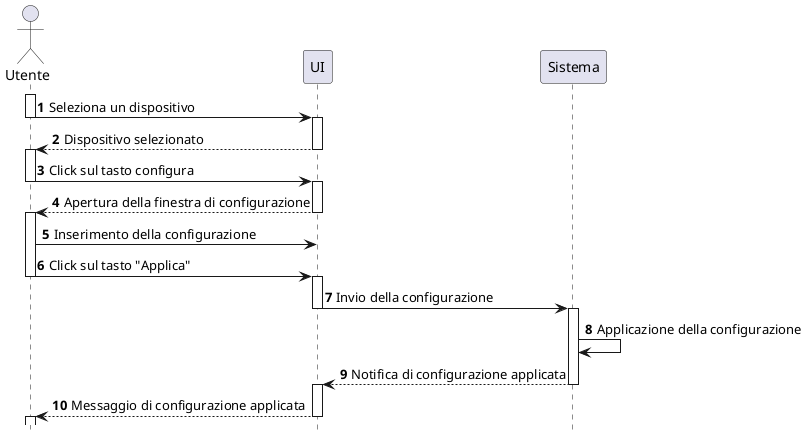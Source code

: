 
  ┌─┐
  ║"│
  └┬┘
  ┌┼┐
   │                                          ┌──┐                                   ┌───────┐
  ┌┴┐                                         │UI│                                   │Sistema│
Utente                                        └┬─┘                                   └───┬───┘
 ┌┴┐        1 Seleziona un dispositivo        ┌┴┐                                        │
 │ │ ────────────────────────────────────────>│ │                                        │
 └┬┘                                          │ │                                        │
  │         2 Dispositivo selezionato         │ │                                        │
  │ <─ ─ ─ ─ ─ ─ ─ ─ ─ ─ ─ ─ ─ ─ ─ ─ ─ ─ ─ ─ ─│ │                                        │
  │                                           └┬┘                                        │
  │         3 Click sul tasto configura        │                                         │
  │ ───────────────────────────────────────────>                                         │
  │                                            │                                         │
  │ 4 Apertura della finestra di configurazione│                                         │
  │ <─ ─ ─ ─ ─ ─ ─ ─ ─ ─ ─ ─ ─ ─ ─ ─ ─ ─ ─ ─ ─ ─                                         │
  │                                            │                                         │
  │     5 Inserimento della configurazione     │                                         │
  │ ───────────────────────────────────────────>                                         │
  │                                            │                                         │
  │        6 Click sul tasto "Applica"        ┌┴┐                                        │
  │ ─────────────────────────────────────────>│ │                                        │
  │                                           │ │                                        │
  │                                           │ │     7 Invio della configurazione      ┌┴┐
  │                                           │ │ ────────────────────────────────────> │ │
  │                                           └┬┘                                       │ │
  │                                            │                                        │ │────┐
  │                                            │                                        │ │    │ <b>8</b>
  │                                            │                                        │ │<───┘ Applicazione della configurazione
  │                                            │                                        │ │
  │                                            │                                        │ │
  │                                           ┌┴┐9 Notifica di configurazione applicata │ │
  │                                           │ │ <─ ─ ─ ─ ─ ─ ─ ─ ─ ─ ─ ─ ─ ─ ─ ─ ─ ─  │ │
  │                                           │ │                                       └┬┘
 ┌┴┐ 10 Messaggio di configurazione applicata │ │                                        │
 │ │ <─ ─ ─ ─ ─ ─ ─ ─ ─ ─ ─ ─ ─ ─ ─ ─ ─ ─ ─ ─ │ │                                        │
 └┬┘                                          └┬┘                                        │

@startuml
hide footbox
autonumber
Actor Utente
activate Utente
Utente -> UI : Seleziona un dispositivo
deactivate Utente
activate UI
Utente <-- UI : Dispositivo selezionato
deactivate UI
activate Utente
Utente -> UI : Click sul tasto configura
deactivate Utente
activate UI
Utente <-- UI : Apertura della finestra di configurazione
deactivate UI
activate Utente
Utente -> UI : Inserimento della configurazione
Utente -> UI : Click sul tasto "Applica"
deactivate Utente
activate UI
UI -> Sistema : Invio della configurazione
deactivate UI
activate Sistema
Sistema -> Sistema : Applicazione della configurazione
UI <-- Sistema : Notifica di configurazione applicata
deactivate Sistema
activate UI
Utente <-- UI : Messaggio di configurazione applicata 
deactivate UI
activate Utente
deactivate Utente
@enduml
